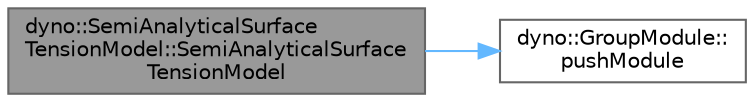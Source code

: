 digraph "dyno::SemiAnalyticalSurfaceTensionModel::SemiAnalyticalSurfaceTensionModel"
{
 // LATEX_PDF_SIZE
  bgcolor="transparent";
  edge [fontname=Helvetica,fontsize=10,labelfontname=Helvetica,labelfontsize=10];
  node [fontname=Helvetica,fontsize=10,shape=box,height=0.2,width=0.4];
  rankdir="LR";
  Node1 [id="Node000001",label="dyno::SemiAnalyticalSurface\lTensionModel::SemiAnalyticalSurface\lTensionModel",height=0.2,width=0.4,color="gray40", fillcolor="grey60", style="filled", fontcolor="black",tooltip=" "];
  Node1 -> Node2 [id="edge1_Node000001_Node000002",color="steelblue1",style="solid",tooltip=" "];
  Node2 [id="Node000002",label="dyno::GroupModule::\lpushModule",height=0.2,width=0.4,color="grey40", fillcolor="white", style="filled",URL="$classdyno_1_1_group_module.html#a1471ba0bbf6529e70a40a1d60d3ba392",tooltip=" "];
}
